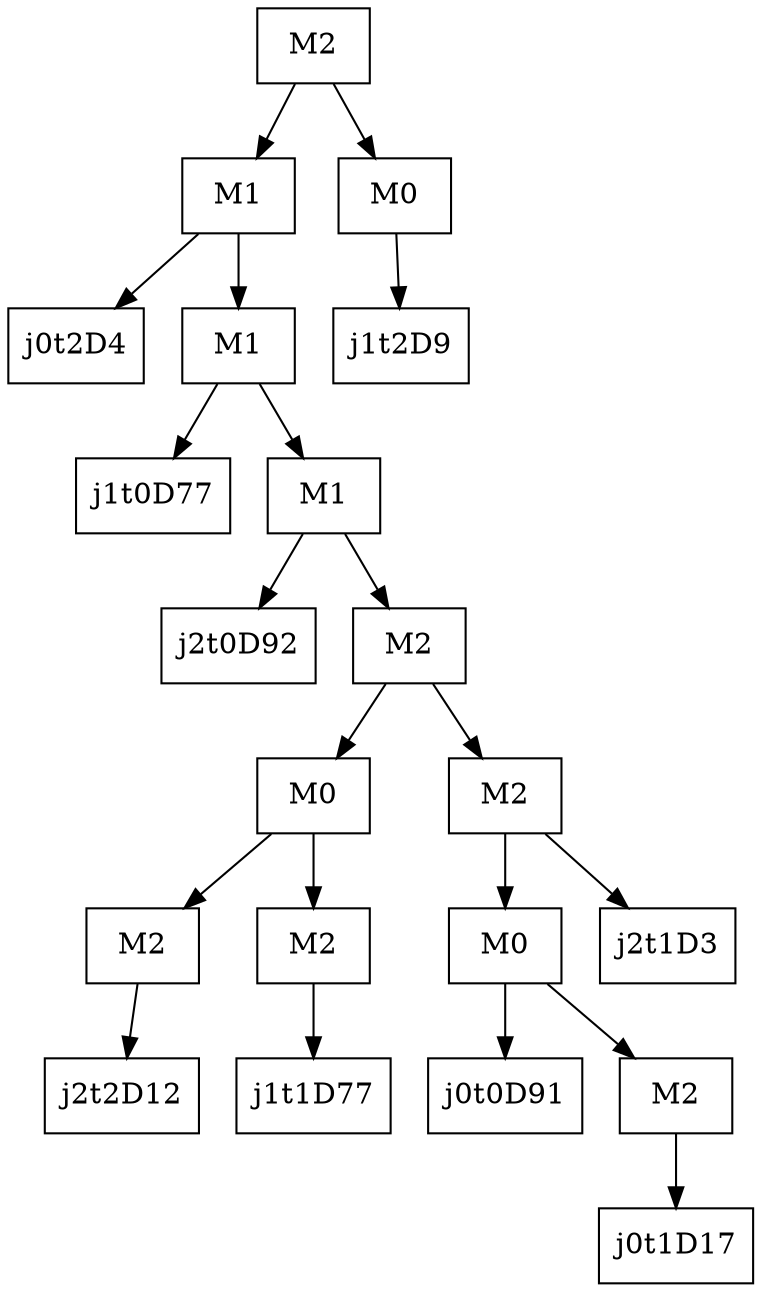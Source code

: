 digraph g {
graph [ordering=out];
node [shape=rectangle];
n[label = "M2"];
n0[label = "M1"];
n00[label = "j0t2D4"];
n0 -> n00;
n01[label = "M1"];
n010[label = "j1t0D77"];
n01 -> n010;
n011[label = "M1"];
n0110[label = "j2t0D92"];
n011 -> n0110;
n0111[label = "M2"];
n01110[label = "M0"];
n011100[label = "M2"];
n0111000[label = "j2t2D12"];
n011100 -> n0111000;
n01110 -> n011100;
n011101[label = "M2"];
n0111010[label = "j1t1D77"];
n011101 -> n0111010;
n01110 -> n011101;
n0111 -> n01110;
n01111[label = "M2"];
n011110[label = "M0"];
n0111100[label = "j0t0D91"];
n011110 -> n0111100;
n0111101[label = "M2"];
n01111010[label = "j0t1D17"];
n0111101 -> n01111010;
n011110 -> n0111101;
n01111 -> n011110;
n011111[label = "j2t1D3"];
n01111 -> n011111;
n0111 -> n01111;
n011 -> n0111;
n01 -> n011;
n0 -> n01;
n -> n0;
n1[label = "M0"];
n10[label = "j1t2D9"];
n1 -> n10;
n -> n1;
}
